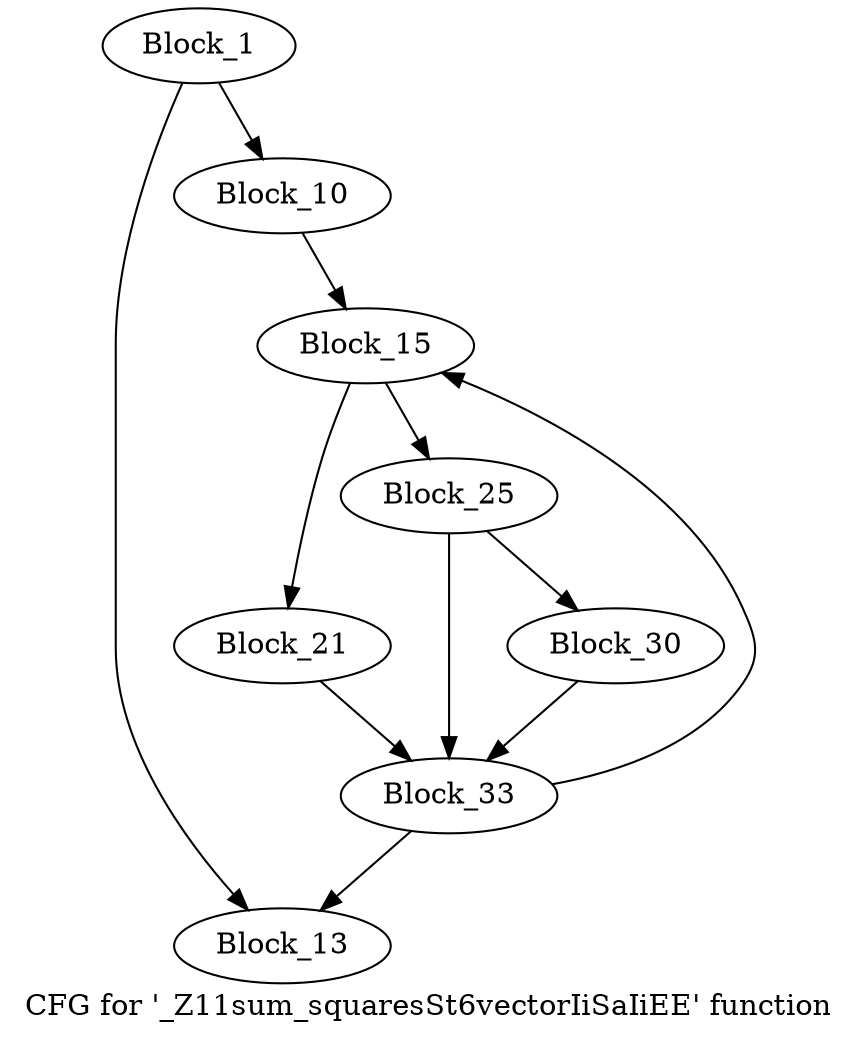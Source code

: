 digraph "CFG for '_Z11sum_squaresSt6vectorIiSaIiEE' function" {
	label="CFG for '_Z11sum_squaresSt6vectorIiSaIiEE' function";

	block_1 [label="Block_1"];
	block_1:s0 -> block_13;
	block_1:s1 -> block_10;
	block_10 [label="Block_10"];
	block_10 -> block_15;
	block_13 [label="Block_13"];
	block_15 [label="Block_15"];
	block_15:s0 -> block_21;
	block_15:s1 -> block_25;
	block_21 [label="Block_21"];
	block_21 -> block_33;
	block_25 [label="Block_25"];
	block_25:s0 -> block_30;
	block_25:s1 -> block_33;
	block_30 [label="Block_30"];
	block_30 -> block_33;
	block_33 [label="Block_33"];
	block_33:s0 -> block_13;
	block_33:s1 -> block_15;
}
